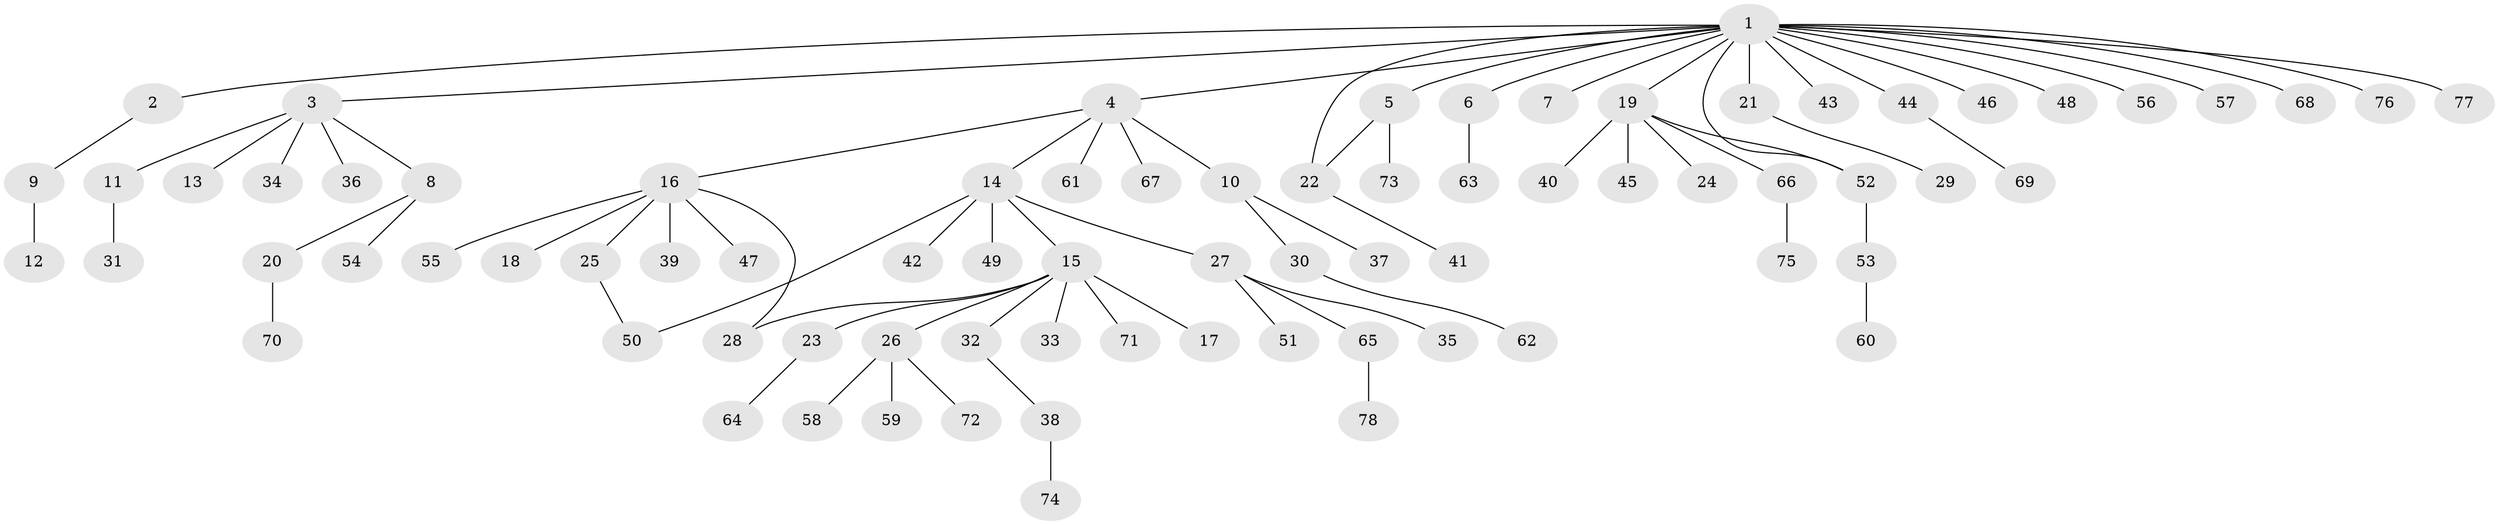 // coarse degree distribution, {2: 0.125, 4: 0.125, 1: 0.6666666666666666, 3: 0.041666666666666664, 13: 0.041666666666666664}
// Generated by graph-tools (version 1.1) at 2025/36/03/04/25 23:36:56]
// undirected, 78 vertices, 81 edges
graph export_dot {
  node [color=gray90,style=filled];
  1;
  2;
  3;
  4;
  5;
  6;
  7;
  8;
  9;
  10;
  11;
  12;
  13;
  14;
  15;
  16;
  17;
  18;
  19;
  20;
  21;
  22;
  23;
  24;
  25;
  26;
  27;
  28;
  29;
  30;
  31;
  32;
  33;
  34;
  35;
  36;
  37;
  38;
  39;
  40;
  41;
  42;
  43;
  44;
  45;
  46;
  47;
  48;
  49;
  50;
  51;
  52;
  53;
  54;
  55;
  56;
  57;
  58;
  59;
  60;
  61;
  62;
  63;
  64;
  65;
  66;
  67;
  68;
  69;
  70;
  71;
  72;
  73;
  74;
  75;
  76;
  77;
  78;
  1 -- 2;
  1 -- 3;
  1 -- 4;
  1 -- 5;
  1 -- 6;
  1 -- 7;
  1 -- 19;
  1 -- 21;
  1 -- 22;
  1 -- 43;
  1 -- 44;
  1 -- 46;
  1 -- 48;
  1 -- 52;
  1 -- 56;
  1 -- 57;
  1 -- 68;
  1 -- 76;
  1 -- 77;
  2 -- 9;
  3 -- 8;
  3 -- 11;
  3 -- 13;
  3 -- 34;
  3 -- 36;
  4 -- 10;
  4 -- 14;
  4 -- 16;
  4 -- 61;
  4 -- 67;
  5 -- 22;
  5 -- 73;
  6 -- 63;
  8 -- 20;
  8 -- 54;
  9 -- 12;
  10 -- 30;
  10 -- 37;
  11 -- 31;
  14 -- 15;
  14 -- 27;
  14 -- 42;
  14 -- 49;
  14 -- 50;
  15 -- 17;
  15 -- 23;
  15 -- 26;
  15 -- 28;
  15 -- 32;
  15 -- 33;
  15 -- 71;
  16 -- 18;
  16 -- 25;
  16 -- 28;
  16 -- 39;
  16 -- 47;
  16 -- 55;
  19 -- 24;
  19 -- 40;
  19 -- 45;
  19 -- 52;
  19 -- 66;
  20 -- 70;
  21 -- 29;
  22 -- 41;
  23 -- 64;
  25 -- 50;
  26 -- 58;
  26 -- 59;
  26 -- 72;
  27 -- 35;
  27 -- 51;
  27 -- 65;
  30 -- 62;
  32 -- 38;
  38 -- 74;
  44 -- 69;
  52 -- 53;
  53 -- 60;
  65 -- 78;
  66 -- 75;
}
